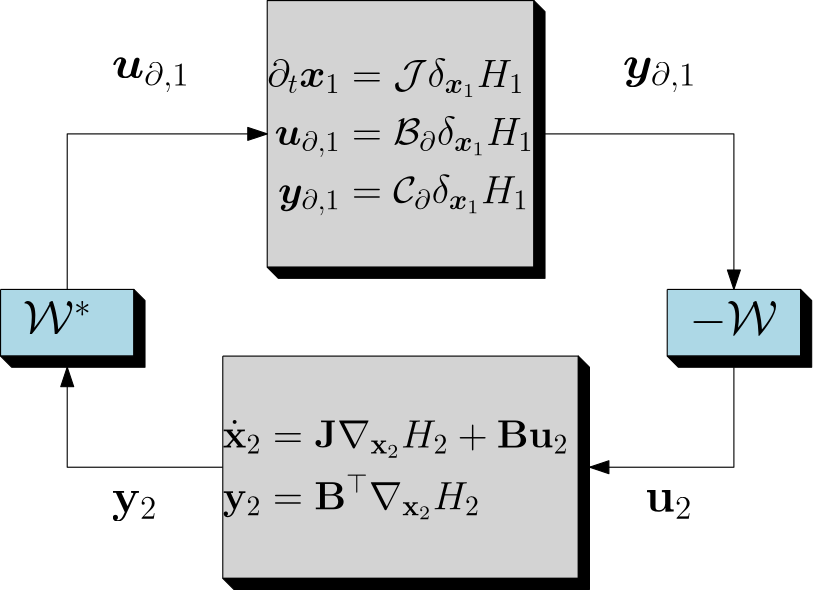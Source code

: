 <?xml version="1.0"?>
<!DOCTYPE ipe SYSTEM "ipe.dtd">
<ipe version="70206" creator="Ipe 7.2.9">
<info created="D:20191209205235" modified="D:20200706142952"/>
<preamble>\usepackage{amsmath,amssymb,amsthm}
\usepackage{diffcoeff}
\usepackage{bm}</preamble>
<ipestyle name="basic">
<symbol name="arrow/arc(spx)">
<path stroke="sym-stroke" fill="sym-stroke" pen="sym-pen">
0 0 m
-1 0.333 l
-1 -0.333 l
h
</path>
</symbol>
<symbol name="arrow/farc(spx)">
<path stroke="sym-stroke" fill="white" pen="sym-pen">
0 0 m
-1 0.333 l
-1 -0.333 l
h
</path>
</symbol>
<symbol name="arrow/ptarc(spx)">
<path stroke="sym-stroke" fill="sym-stroke" pen="sym-pen">
0 0 m
-1 0.333 l
-0.8 0 l
-1 -0.333 l
h
</path>
</symbol>
<symbol name="arrow/fptarc(spx)">
<path stroke="sym-stroke" fill="white" pen="sym-pen">
0 0 m
-1 0.333 l
-0.8 0 l
-1 -0.333 l
h
</path>
</symbol>
<symbol name="mark/circle(sx)" transformations="translations">
<path fill="sym-stroke">
0.6 0 0 0.6 0 0 e
0.4 0 0 0.4 0 0 e
</path>
</symbol>
<symbol name="mark/disk(sx)" transformations="translations">
<path fill="sym-stroke">
0.6 0 0 0.6 0 0 e
</path>
</symbol>
<symbol name="mark/fdisk(sfx)" transformations="translations">
<group>
<path fill="sym-fill">
0.5 0 0 0.5 0 0 e
</path>
<path fill="sym-stroke" fillrule="eofill">
0.6 0 0 0.6 0 0 e
0.4 0 0 0.4 0 0 e
</path>
</group>
</symbol>
<symbol name="mark/box(sx)" transformations="translations">
<path fill="sym-stroke" fillrule="eofill">
-0.6 -0.6 m
0.6 -0.6 l
0.6 0.6 l
-0.6 0.6 l
h
-0.4 -0.4 m
0.4 -0.4 l
0.4 0.4 l
-0.4 0.4 l
h
</path>
</symbol>
<symbol name="mark/square(sx)" transformations="translations">
<path fill="sym-stroke">
-0.6 -0.6 m
0.6 -0.6 l
0.6 0.6 l
-0.6 0.6 l
h
</path>
</symbol>
<symbol name="mark/fsquare(sfx)" transformations="translations">
<group>
<path fill="sym-fill">
-0.5 -0.5 m
0.5 -0.5 l
0.5 0.5 l
-0.5 0.5 l
h
</path>
<path fill="sym-stroke" fillrule="eofill">
-0.6 -0.6 m
0.6 -0.6 l
0.6 0.6 l
-0.6 0.6 l
h
-0.4 -0.4 m
0.4 -0.4 l
0.4 0.4 l
-0.4 0.4 l
h
</path>
</group>
</symbol>
<symbol name="mark/cross(sx)" transformations="translations">
<group>
<path fill="sym-stroke">
-0.43 -0.57 m
0.57 0.43 l
0.43 0.57 l
-0.57 -0.43 l
h
</path>
<path fill="sym-stroke">
-0.43 0.57 m
0.57 -0.43 l
0.43 -0.57 l
-0.57 0.43 l
h
</path>
</group>
</symbol>
<symbol name="arrow/fnormal(spx)">
<path stroke="sym-stroke" fill="white" pen="sym-pen">
0 0 m
-1 0.333 l
-1 -0.333 l
h
</path>
</symbol>
<symbol name="arrow/pointed(spx)">
<path stroke="sym-stroke" fill="sym-stroke" pen="sym-pen">
0 0 m
-1 0.333 l
-0.8 0 l
-1 -0.333 l
h
</path>
</symbol>
<symbol name="arrow/fpointed(spx)">
<path stroke="sym-stroke" fill="white" pen="sym-pen">
0 0 m
-1 0.333 l
-0.8 0 l
-1 -0.333 l
h
</path>
</symbol>
<symbol name="arrow/linear(spx)">
<path stroke="sym-stroke" pen="sym-pen">
-1 0.333 m
0 0 l
-1 -0.333 l
</path>
</symbol>
<symbol name="arrow/fdouble(spx)">
<path stroke="sym-stroke" fill="white" pen="sym-pen">
0 0 m
-1 0.333 l
-1 -0.333 l
h
-1 0 m
-2 0.333 l
-2 -0.333 l
h
</path>
</symbol>
<symbol name="arrow/double(spx)">
<path stroke="sym-stroke" fill="sym-stroke" pen="sym-pen">
0 0 m
-1 0.333 l
-1 -0.333 l
h
-1 0 m
-2 0.333 l
-2 -0.333 l
h
</path>
</symbol>
<pen name="heavier" value="0.8"/>
<pen name="fat" value="1.2"/>
<pen name="ultrafat" value="2"/>
<symbolsize name="large" value="5"/>
<symbolsize name="small" value="2"/>
<symbolsize name="tiny" value="1.1"/>
<arrowsize name="large" value="10"/>
<arrowsize name="small" value="5"/>
<arrowsize name="tiny" value="3"/>
<color name="red" value="1 0 0"/>
<color name="green" value="0 1 0"/>
<color name="blue" value="0 0 1"/>
<color name="yellow" value="1 1 0"/>
<color name="orange" value="1 0.647 0"/>
<color name="gold" value="1 0.843 0"/>
<color name="purple" value="0.627 0.125 0.941"/>
<color name="gray" value="0.745"/>
<color name="brown" value="0.647 0.165 0.165"/>
<color name="navy" value="0 0 0.502"/>
<color name="pink" value="1 0.753 0.796"/>
<color name="seagreen" value="0.18 0.545 0.341"/>
<color name="turquoise" value="0.251 0.878 0.816"/>
<color name="violet" value="0.933 0.51 0.933"/>
<color name="darkblue" value="0 0 0.545"/>
<color name="darkcyan" value="0 0.545 0.545"/>
<color name="darkgray" value="0.663"/>
<color name="darkgreen" value="0 0.392 0"/>
<color name="darkmagenta" value="0.545 0 0.545"/>
<color name="darkorange" value="1 0.549 0"/>
<color name="darkred" value="0.545 0 0"/>
<color name="lightblue" value="0.678 0.847 0.902"/>
<color name="lightcyan" value="0.878 1 1"/>
<color name="lightgray" value="0.827"/>
<color name="lightgreen" value="0.565 0.933 0.565"/>
<color name="lightyellow" value="1 1 0.878"/>
<dashstyle name="dashed" value="[4] 0"/>
<dashstyle name="dotted" value="[1 3] 0"/>
<dashstyle name="dash dotted" value="[4 2 1 2] 0"/>
<dashstyle name="dash dot dotted" value="[4 2 1 2 1 2] 0"/>
<textsize name="large" value="\large"/>
<textsize name="small" value="\small"/>
<textsize name="tiny" value="\tiny"/>
<textsize name="Large" value="\Large"/>
<textsize name="LARGE" value="\LARGE"/>
<textsize name="huge" value="\huge"/>
<textsize name="Huge" value="\Huge"/>
<textsize name="footnote" value="\footnotesize"/>
<textstyle name="center" begin="\begin{center}" end="\end{center}"/>
<textstyle name="itemize" begin="\begin{itemize}" end="\end{itemize}"/>
<textstyle name="item" begin="\begin{itemize}\item{}" end="\end{itemize}"/>
<gridsize name="4 pts" value="4"/>
<gridsize name="8 pts (~3 mm)" value="8"/>
<gridsize name="16 pts (~6 mm)" value="16"/>
<gridsize name="32 pts (~12 mm)" value="32"/>
<gridsize name="10 pts (~3.5 mm)" value="10"/>
<gridsize name="20 pts (~7 mm)" value="20"/>
<gridsize name="14 pts (~5 mm)" value="14"/>
<gridsize name="28 pts (~10 mm)" value="28"/>
<gridsize name="56 pts (~20 mm)" value="56"/>
<anglesize name="90 deg" value="90"/>
<anglesize name="60 deg" value="60"/>
<anglesize name="45 deg" value="45"/>
<anglesize name="30 deg" value="30"/>
<anglesize name="22.5 deg" value="22.5"/>
<opacity name="10%" value="0.1"/>
<opacity name="30%" value="0.3"/>
<opacity name="50%" value="0.5"/>
<opacity name="75%" value="0.75"/>
<tiling name="falling" angle="-60" step="4" width="1"/>
<tiling name="rising" angle="30" step="4" width="1"/>
</ipestyle>
<page>
<layer name="alpha"/>
<view layers="alpha" active="alpha"/>
<path layer="alpha" stroke="black" fill="lightgray">
208 792 m
208 696 l
304 696 l
304 792 l
h
</path>
<path stroke="black" fill="black">
208 696 m
212 692 l
308 692 l
308 788 l
304 792 l
304 696 l
208 696 l
</path>
<path stroke="black" fill="lightgray">
192 664 m
192 584 l
320 584 l
320 664 l
192 664 l
</path>
<path stroke="black" fill="black">
192 584 m
196 580 l
324 580 l
324 660 l
320 664 l
320 584 l
192 584 l
</path>
<path stroke="black" fill="lightblue">
352 688 m
400 688 l
400 664 l
352 664 l
352 688 l
</path>
<path stroke="black" fill="black">
352 664 m
400 664 l
400 688 l
404 684 l
404 660 l
356 660 l
352 664 l
</path>
<text matrix="1 0 0 1 -16 0" transformations="translations" pos="376 672" stroke="black" type="label" width="31.81" height="11.768" depth="1.43" valign="baseline" size="LARGE" style="math">-\mathcal{W}</text>
<text matrix="1 0 0 1 -44 4" transformations="translations" pos="252 736" stroke="black" type="label" width="95.977" height="33.446" depth="26.33" valign="baseline" size="Large" style="math">\begin{aligned}
\partial_t \bm{x}_1 &amp;= \mathcal{J} \delta_{\bm{x}_1} {H_1} \\
\bm{u}_{\partial, 1}  &amp;= \mathcal{B}_\partial \delta_{\bm{x}_1} {H_1} \\
\bm{y}_{\partial, 1} &amp;= \mathcal{C}_\partial \delta_{\bm{x}_1} {H_1}
\end{aligned}</text>
<text matrix="1 0 0 1 -68 -8" transformations="translations" pos="260 628" stroke="black" type="label" width="124.537" height="23.64" depth="16.5" valign="baseline" size="Large" style="math">\begin{aligned}
\dot{\mathbf{x}}_2 &amp;= \mathbf{J} \nabla_{\mathbf{x}_2} {H_2} + \mathbf{B} \mathbf{u}_2 \\
\mathbf{y}_{2} &amp;= \mathbf{B}^\top \nabla_{\mathbf{x}_2} {H_2}\\
\end{aligned}</text>
<path matrix="1 0 0 1 -240 0" stroke="black" fill="lightblue">
352 688 m
400 688 l
400 664 l
352 664 l
352 688 l
</path>
<path matrix="1 0 0 1 -240 0" stroke="black" fill="black">
352 664 m
400 664 l
400 688 l
404 684 l
404 660 l
356 660 l
352 664 l
</path>
<text matrix="1 0 0 1 -256 0" transformations="translations" pos="376 672" stroke="black" type="label" width="24.896" height="11.81" depth="0" valign="baseline" size="LARGE" style="math">\mathcal{W}^*</text>
<text matrix="1 0 0 1 -8 0" transformations="translations" pos="344 764" stroke="black" type="label" width="26.594" height="7.648" depth="4.91" valign="baseline" size="LARGE" style="math">\bm{y}_{\partial, 1}</text>
<text matrix="1 0 0 1 -192 0" transformations="translations" pos="344 764" stroke="black" type="label" width="28.157" height="7.648" depth="4.91" valign="baseline" size="LARGE" style="math">\bm{u}_{\partial, 1}</text>
<path stroke="black" arrow="normal/normal">
308 744 m
376 744 l
376 688 l
</path>
<path stroke="black" arrow="normal/normal">
376 660 m
376 624 l
324 624 l
</path>
<path stroke="black" arrow="normal/normal">
192 624 m
136 624 l
136 660 l
</path>
<path stroke="black" arrow="normal/normal">
136 688 m
136 744 l
208 744 l
</path>
<text matrix="1 0 0 1 -16 0" transformations="translations" pos="360 608" stroke="black" type="label" width="17.111" height="7.654" depth="2.58" valign="baseline" size="LARGE" style="math">\mathbf{u}_2</text>
<text matrix="1 0 0 1 -208 0" transformations="translations" pos="360 608" stroke="black" type="label" width="16.573" height="7.649" depth="3.35" valign="baseline" size="LARGE" style="math">\mathbf{y}_2</text>
</page>
</ipe>
